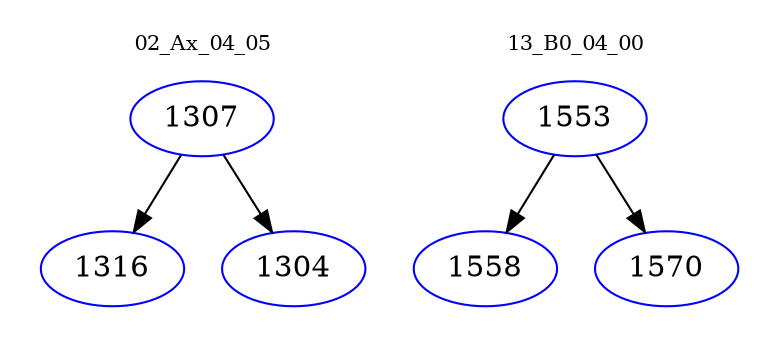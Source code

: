 digraph{
subgraph cluster_0 {
color = white
label = "02_Ax_04_05";
fontsize=10;
T0_1307 [label="1307", color="blue"]
T0_1307 -> T0_1316 [color="black"]
T0_1316 [label="1316", color="blue"]
T0_1307 -> T0_1304 [color="black"]
T0_1304 [label="1304", color="blue"]
}
subgraph cluster_1 {
color = white
label = "13_B0_04_00";
fontsize=10;
T1_1553 [label="1553", color="blue"]
T1_1553 -> T1_1558 [color="black"]
T1_1558 [label="1558", color="blue"]
T1_1553 -> T1_1570 [color="black"]
T1_1570 [label="1570", color="blue"]
}
}
